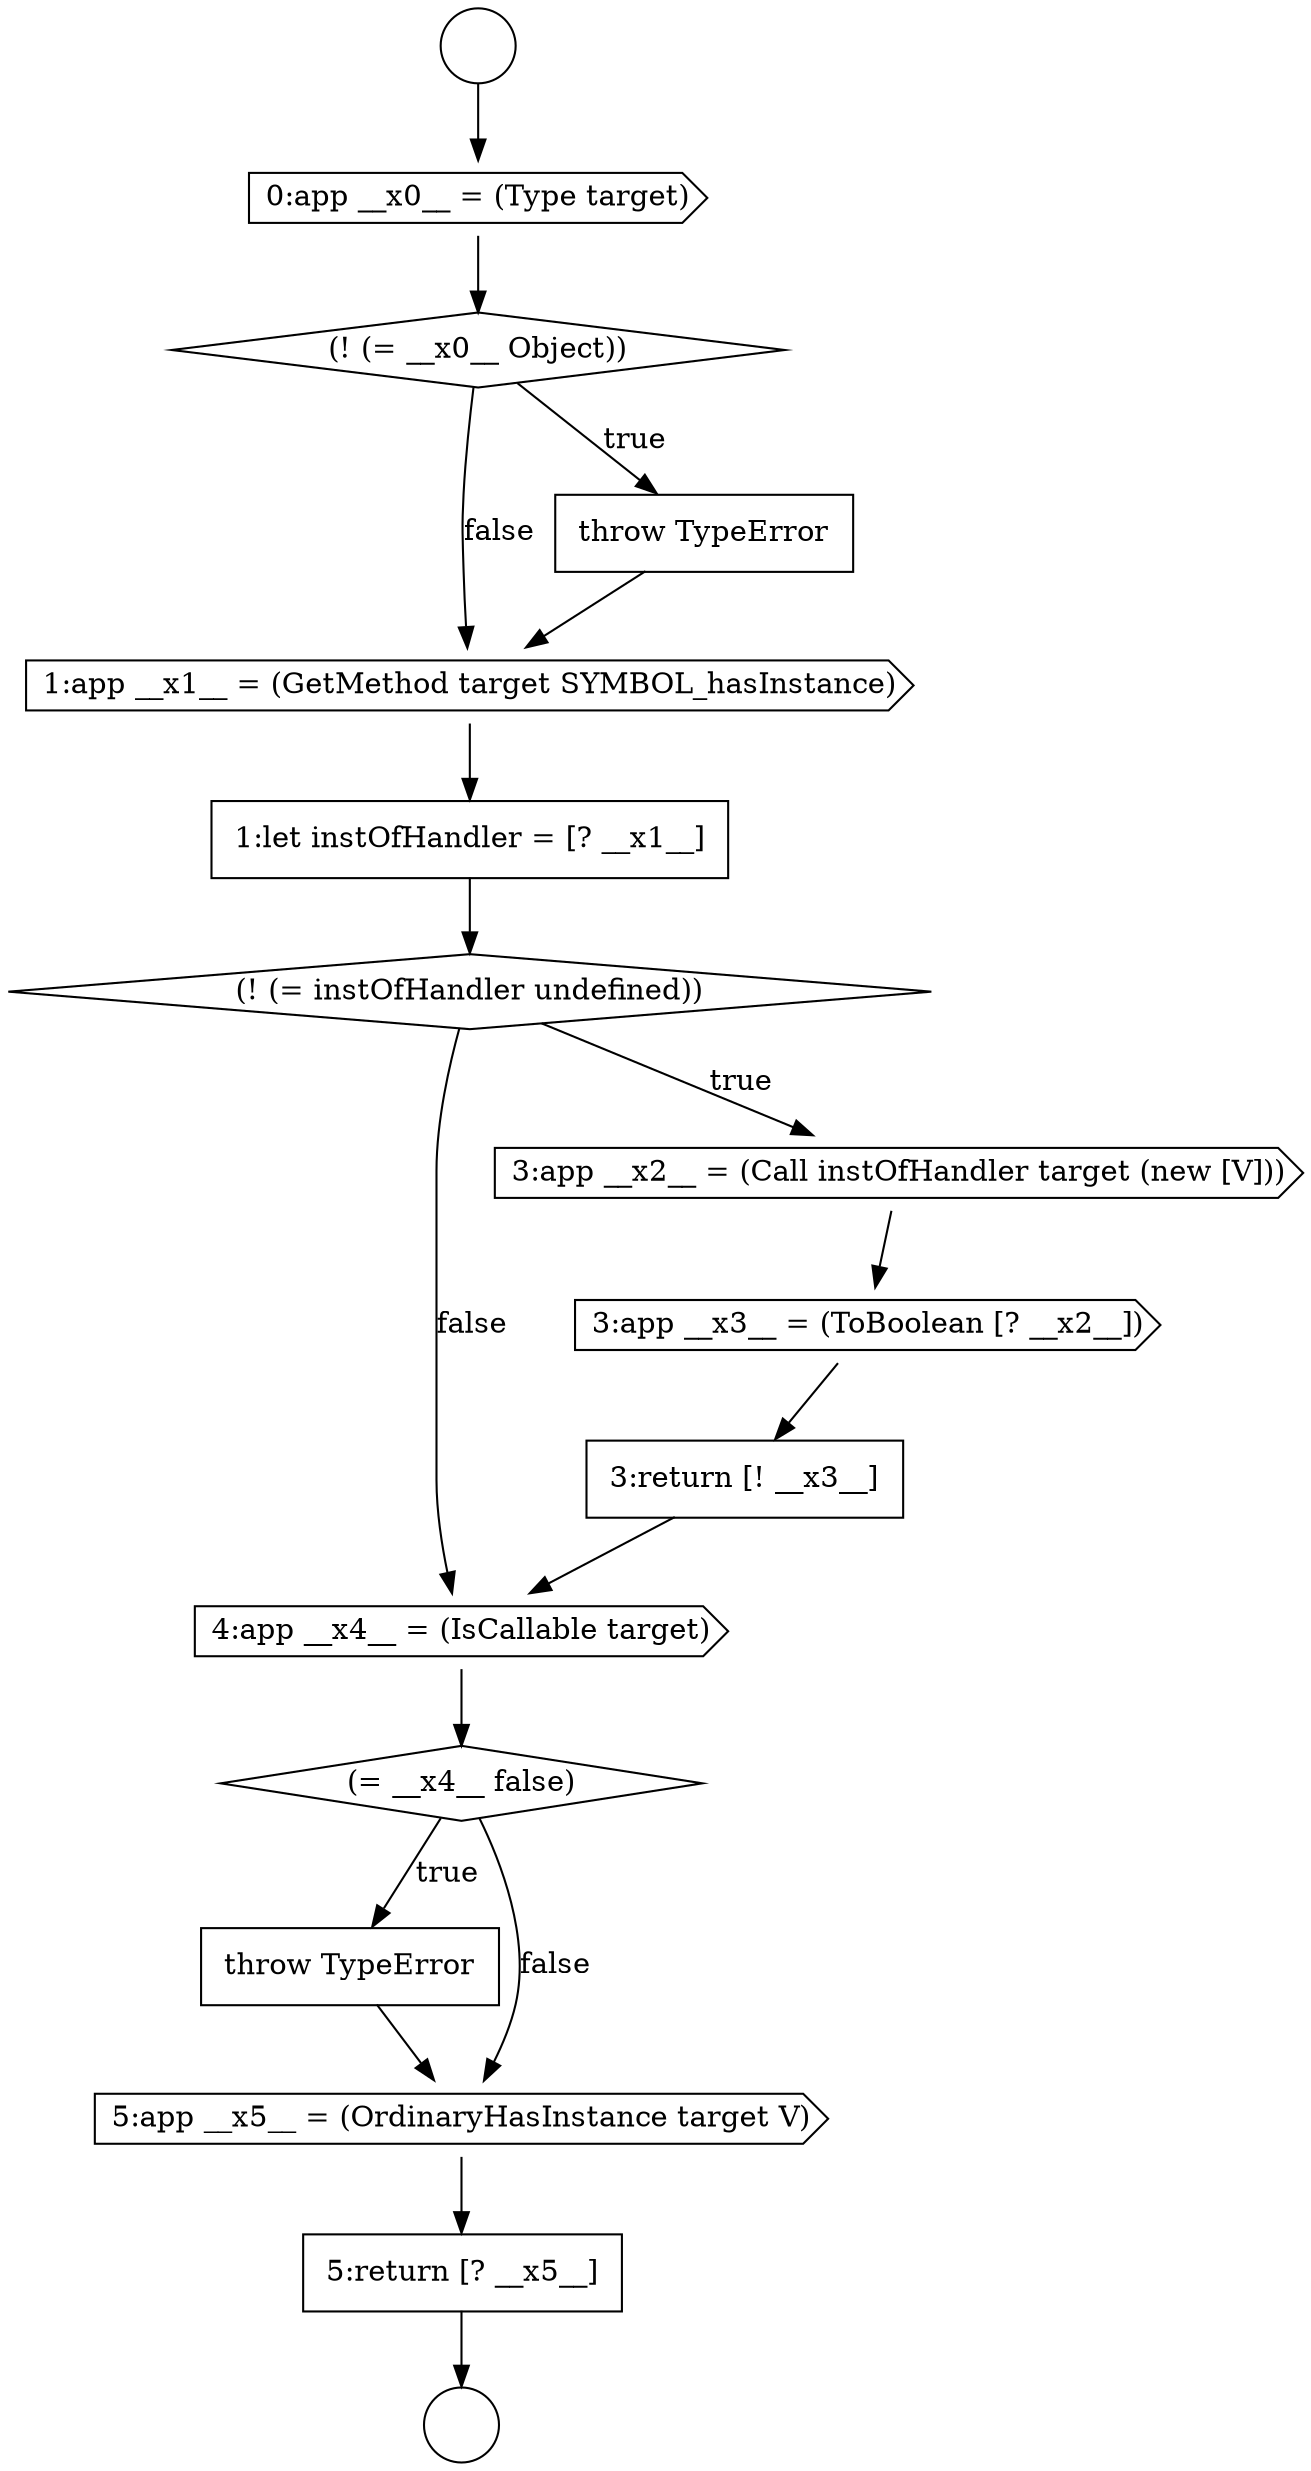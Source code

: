 digraph {
  node5320 [shape=none, margin=0, label=<<font color="black">
    <table border="0" cellborder="1" cellspacing="0" cellpadding="10">
      <tr><td align="left">5:return [? __x5__]</td></tr>
    </table>
  </font>> color="black" fillcolor="white" style=filled]
  node5316 [shape=cds, label=<<font color="black">4:app __x4__ = (IsCallable target)</font>> color="black" fillcolor="white" style=filled]
  node5306 [shape=circle label=" " color="black" fillcolor="white" style=filled]
  node5311 [shape=none, margin=0, label=<<font color="black">
    <table border="0" cellborder="1" cellspacing="0" cellpadding="10">
      <tr><td align="left">1:let instOfHandler = [? __x1__]</td></tr>
    </table>
  </font>> color="black" fillcolor="white" style=filled]
  node5313 [shape=cds, label=<<font color="black">3:app __x2__ = (Call instOfHandler target (new [V]))</font>> color="black" fillcolor="white" style=filled]
  node5310 [shape=cds, label=<<font color="black">1:app __x1__ = (GetMethod target SYMBOL_hasInstance)</font>> color="black" fillcolor="white" style=filled]
  node5314 [shape=cds, label=<<font color="black">3:app __x3__ = (ToBoolean [? __x2__])</font>> color="black" fillcolor="white" style=filled]
  node5318 [shape=none, margin=0, label=<<font color="black">
    <table border="0" cellborder="1" cellspacing="0" cellpadding="10">
      <tr><td align="left">throw TypeError</td></tr>
    </table>
  </font>> color="black" fillcolor="white" style=filled]
  node5309 [shape=none, margin=0, label=<<font color="black">
    <table border="0" cellborder="1" cellspacing="0" cellpadding="10">
      <tr><td align="left">throw TypeError</td></tr>
    </table>
  </font>> color="black" fillcolor="white" style=filled]
  node5319 [shape=cds, label=<<font color="black">5:app __x5__ = (OrdinaryHasInstance target V)</font>> color="black" fillcolor="white" style=filled]
  node5308 [shape=diamond, label=<<font color="black">(! (= __x0__ Object))</font>> color="black" fillcolor="white" style=filled]
  node5315 [shape=none, margin=0, label=<<font color="black">
    <table border="0" cellborder="1" cellspacing="0" cellpadding="10">
      <tr><td align="left">3:return [! __x3__]</td></tr>
    </table>
  </font>> color="black" fillcolor="white" style=filled]
  node5317 [shape=diamond, label=<<font color="black">(= __x4__ false)</font>> color="black" fillcolor="white" style=filled]
  node5305 [shape=circle label=" " color="black" fillcolor="white" style=filled]
  node5307 [shape=cds, label=<<font color="black">0:app __x0__ = (Type target)</font>> color="black" fillcolor="white" style=filled]
  node5312 [shape=diamond, label=<<font color="black">(! (= instOfHandler undefined))</font>> color="black" fillcolor="white" style=filled]
  node5316 -> node5317 [ color="black"]
  node5309 -> node5310 [ color="black"]
  node5315 -> node5316 [ color="black"]
  node5319 -> node5320 [ color="black"]
  node5320 -> node5306 [ color="black"]
  node5305 -> node5307 [ color="black"]
  node5311 -> node5312 [ color="black"]
  node5318 -> node5319 [ color="black"]
  node5312 -> node5313 [label=<<font color="black">true</font>> color="black"]
  node5312 -> node5316 [label=<<font color="black">false</font>> color="black"]
  node5307 -> node5308 [ color="black"]
  node5313 -> node5314 [ color="black"]
  node5310 -> node5311 [ color="black"]
  node5308 -> node5309 [label=<<font color="black">true</font>> color="black"]
  node5308 -> node5310 [label=<<font color="black">false</font>> color="black"]
  node5314 -> node5315 [ color="black"]
  node5317 -> node5318 [label=<<font color="black">true</font>> color="black"]
  node5317 -> node5319 [label=<<font color="black">false</font>> color="black"]
}

